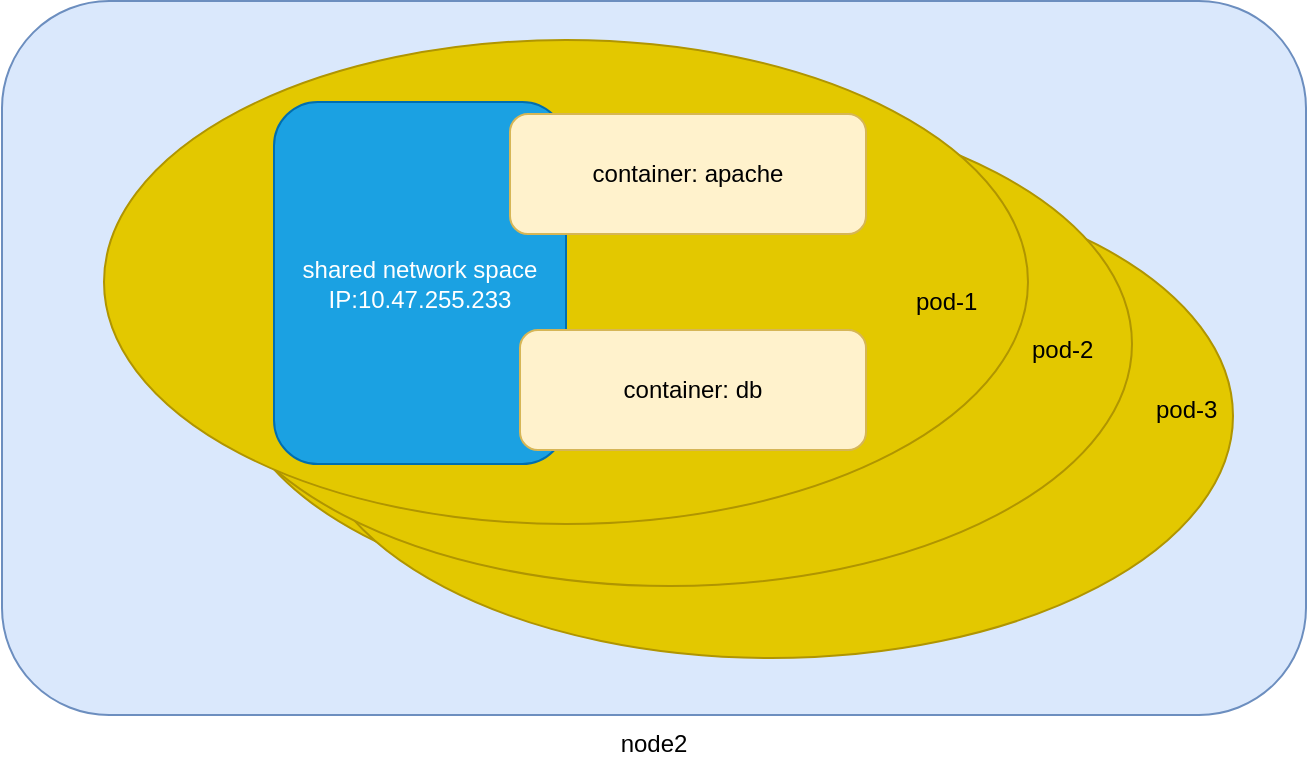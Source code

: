 <mxfile version="11.1.4" type="device"><diagram id="MEAX7VduMV3Xujvfp3zE" name="Page-1"><mxGraphModel dx="1086" dy="808" grid="0" gridSize="10" guides="1" tooltips="1" connect="1" arrows="1" fold="1" page="1" pageScale="1" pageWidth="850" pageHeight="1100" math="0" shadow="0"><root><mxCell id="0"/><mxCell id="1" parent="0"/><mxCell id="6l1FFE5ovw8tY2_yaLQ4-1" value="node2" style="rounded=1;whiteSpace=wrap;html=1;fillColor=#dae8fc;labelPosition=center;verticalLabelPosition=bottom;align=center;verticalAlign=top;strokeColor=#6c8ebf;" parent="1" vertex="1"><mxGeometry x="91" y="173.5" width="652" height="357" as="geometry"/></mxCell><mxCell id="HQWqKi6d3ZzFMbyl2cQi-1" value="" style="ellipse;whiteSpace=wrap;html=1;labelPosition=right;verticalLabelPosition=top;align=left;verticalAlign=bottom;fillColor=#e3c800;strokeColor=#B09500;fontColor=#ffffff;" parent="1" vertex="1"><mxGeometry x="204" y="234" width="462" height="242" as="geometry"/></mxCell><mxCell id="6l1FFE5ovw8tY2_yaLQ4-6" value="" style="ellipse;whiteSpace=wrap;html=1;labelPosition=right;verticalLabelPosition=top;align=left;verticalAlign=bottom;fillColor=#e3c800;strokeColor=#B09500;fontColor=#ffffff;" parent="1" vertex="1"><mxGeometry x="244.5" y="260" width="462" height="242" as="geometry"/></mxCell><mxCell id="6l1FFE5ovw8tY2_yaLQ4-5" value="" style="ellipse;whiteSpace=wrap;html=1;labelPosition=right;verticalLabelPosition=top;align=left;verticalAlign=bottom;fillColor=#e3c800;strokeColor=#B09500;fontColor=#ffffff;" parent="1" vertex="1"><mxGeometry x="194" y="224" width="462" height="242" as="geometry"/></mxCell><mxCell id="-fuwoouN6H_sSfCgusVk-14" value="" style="ellipse;whiteSpace=wrap;html=1;labelPosition=right;verticalLabelPosition=top;align=left;verticalAlign=bottom;fillColor=#e3c800;strokeColor=#B09500;fontColor=#ffffff;" parent="1" vertex="1"><mxGeometry x="142" y="193" width="462" height="242" as="geometry"/></mxCell><mxCell id="6l1FFE5ovw8tY2_yaLQ4-4" value="&lt;span style=&quot;text-align: left&quot;&gt;shared network space&lt;br&gt;IP:&lt;/span&gt;10.47.255.233" style="rounded=1;whiteSpace=wrap;html=1;fillColor=#1ba1e2;strokeColor=#006EAF;fontColor=#ffffff;" parent="1" vertex="1"><mxGeometry x="227" y="224" width="146" height="181" as="geometry"/></mxCell><mxCell id="-fuwoouN6H_sSfCgusVk-16" value="container: db" style="rounded=1;whiteSpace=wrap;html=1;fillColor=#fff2cc;strokeColor=#d6b656;" parent="1" vertex="1"><mxGeometry x="350" y="338" width="173" height="60" as="geometry"/></mxCell><mxCell id="-fuwoouN6H_sSfCgusVk-15" value="container: apache" style="rounded=1;whiteSpace=wrap;html=1;fillColor=#fff2cc;strokeColor=#d6b656;" parent="1" vertex="1"><mxGeometry x="345" y="230" width="178" height="60" as="geometry"/></mxCell><mxCell id="6l1FFE5ovw8tY2_yaLQ4-7" value="pod-1" style="text;html=1;resizable=0;points=[];autosize=1;align=left;verticalAlign=top;spacingTop=-4;" parent="1" vertex="1"><mxGeometry x="546" y="314" width="41" height="14" as="geometry"/></mxCell><mxCell id="6l1FFE5ovw8tY2_yaLQ4-8" value="pod-2" style="text;html=1;resizable=0;points=[];autosize=1;align=left;verticalAlign=top;spacingTop=-4;" parent="1" vertex="1"><mxGeometry x="604" y="338" width="41" height="14" as="geometry"/></mxCell><mxCell id="6l1FFE5ovw8tY2_yaLQ4-9" value="pod-3" style="text;html=1;resizable=0;points=[];autosize=1;align=left;verticalAlign=top;spacingTop=-4;" parent="1" vertex="1"><mxGeometry x="665.5" y="368" width="41" height="14" as="geometry"/></mxCell></root></mxGraphModel></diagram></mxfile>